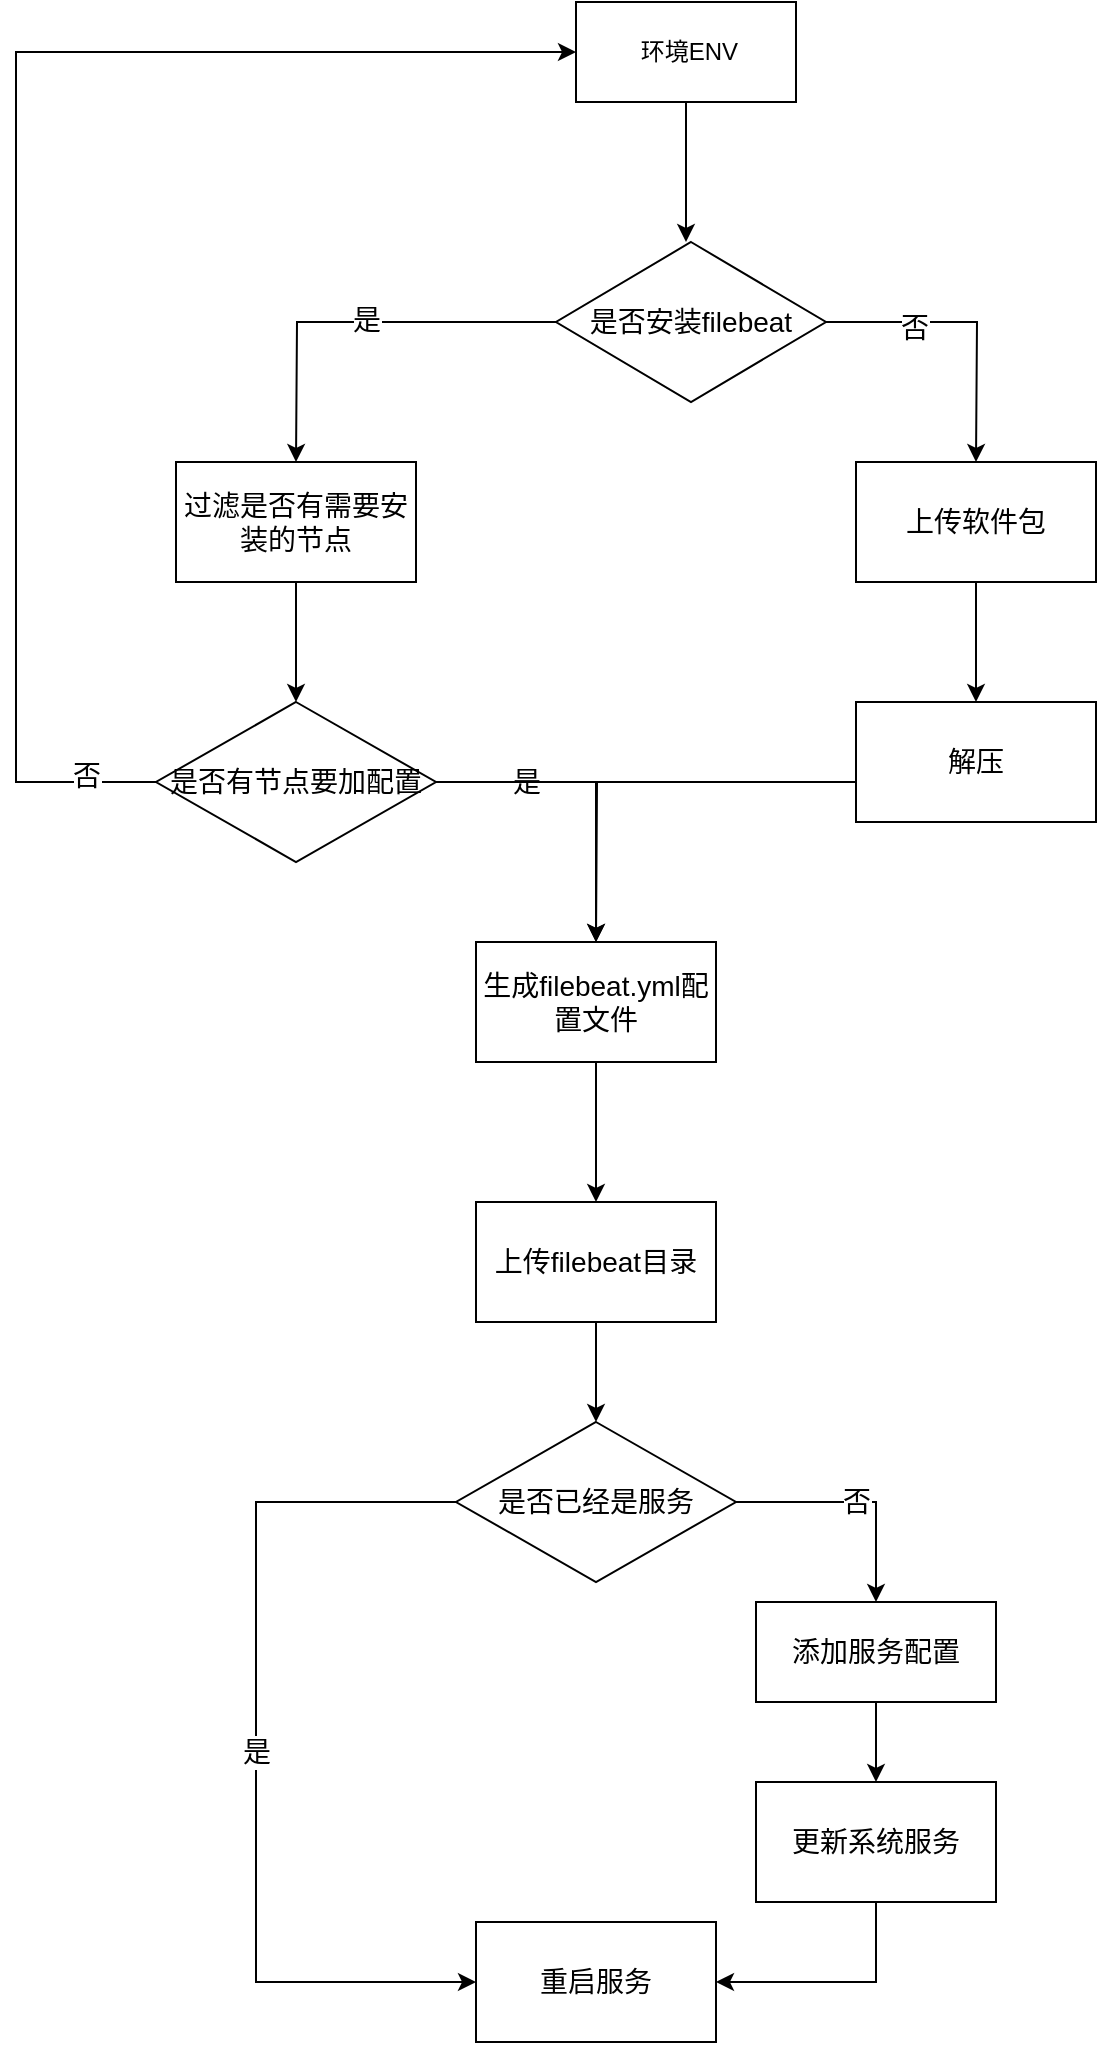 <mxfile version="18.1.2" type="github">
  <diagram id="cKEFHMUjiqopljUC_EgE" name="Page-1">
    <mxGraphModel dx="1077" dy="577" grid="1" gridSize="10" guides="1" tooltips="1" connect="1" arrows="1" fold="1" page="1" pageScale="1" pageWidth="827" pageHeight="1169" math="0" shadow="0">
      <root>
        <mxCell id="0" />
        <mxCell id="1" parent="0" />
        <mxCell id="iTW2oAXgUfm2QirYyq5k-2" style="edgeStyle=orthogonalEdgeStyle;rounded=0;orthogonalLoop=1;jettySize=auto;html=1;fontSize=14;" edge="1" parent="1" source="iTW2oAXgUfm2QirYyq5k-1">
          <mxGeometry relative="1" as="geometry">
            <mxPoint x="385" y="170" as="targetPoint" />
            <Array as="points">
              <mxPoint x="385" y="120" />
              <mxPoint x="385" y="120" />
            </Array>
          </mxGeometry>
        </mxCell>
        <mxCell id="iTW2oAXgUfm2QirYyq5k-1" value="&amp;nbsp;环境ENV" style="rounded=0;whiteSpace=wrap;html=1;" vertex="1" parent="1">
          <mxGeometry x="330" y="50" width="110" height="50" as="geometry" />
        </mxCell>
        <mxCell id="iTW2oAXgUfm2QirYyq5k-4" style="edgeStyle=orthogonalEdgeStyle;rounded=0;orthogonalLoop=1;jettySize=auto;html=1;fontSize=14;" edge="1" parent="1" source="iTW2oAXgUfm2QirYyq5k-3">
          <mxGeometry relative="1" as="geometry">
            <mxPoint x="190" y="280" as="targetPoint" />
          </mxGeometry>
        </mxCell>
        <mxCell id="iTW2oAXgUfm2QirYyq5k-6" value="是" style="edgeLabel;html=1;align=center;verticalAlign=middle;resizable=0;points=[];fontSize=14;" vertex="1" connectable="0" parent="iTW2oAXgUfm2QirYyq5k-4">
          <mxGeometry x="-0.049" y="-1" relative="1" as="geometry">
            <mxPoint as="offset" />
          </mxGeometry>
        </mxCell>
        <mxCell id="iTW2oAXgUfm2QirYyq5k-7" style="edgeStyle=orthogonalEdgeStyle;rounded=0;orthogonalLoop=1;jettySize=auto;html=1;fontSize=14;" edge="1" parent="1" source="iTW2oAXgUfm2QirYyq5k-3">
          <mxGeometry relative="1" as="geometry">
            <mxPoint x="530" y="280" as="targetPoint" />
          </mxGeometry>
        </mxCell>
        <mxCell id="iTW2oAXgUfm2QirYyq5k-8" value="否" style="edgeLabel;html=1;align=center;verticalAlign=middle;resizable=0;points=[];fontSize=14;" vertex="1" connectable="0" parent="iTW2oAXgUfm2QirYyq5k-7">
          <mxGeometry x="-0.402" y="-3" relative="1" as="geometry">
            <mxPoint as="offset" />
          </mxGeometry>
        </mxCell>
        <mxCell id="iTW2oAXgUfm2QirYyq5k-3" value="是否安装filebeat" style="rhombus;whiteSpace=wrap;html=1;fontSize=14;" vertex="1" parent="1">
          <mxGeometry x="320" y="170" width="135" height="80" as="geometry" />
        </mxCell>
        <mxCell id="iTW2oAXgUfm2QirYyq5k-10" style="edgeStyle=orthogonalEdgeStyle;rounded=0;orthogonalLoop=1;jettySize=auto;html=1;fontSize=14;" edge="1" parent="1" source="iTW2oAXgUfm2QirYyq5k-9">
          <mxGeometry relative="1" as="geometry">
            <mxPoint x="190" y="400.0" as="targetPoint" />
          </mxGeometry>
        </mxCell>
        <mxCell id="iTW2oAXgUfm2QirYyq5k-9" value="过滤是否有需要安装的节点" style="rounded=0;whiteSpace=wrap;html=1;fontSize=14;" vertex="1" parent="1">
          <mxGeometry x="130" y="280" width="120" height="60" as="geometry" />
        </mxCell>
        <mxCell id="iTW2oAXgUfm2QirYyq5k-12" style="edgeStyle=orthogonalEdgeStyle;rounded=0;orthogonalLoop=1;jettySize=auto;html=1;fontSize=14;exitX=1;exitY=0.5;exitDx=0;exitDy=0;" edge="1" parent="1" source="iTW2oAXgUfm2QirYyq5k-11">
          <mxGeometry relative="1" as="geometry">
            <mxPoint x="340" y="520" as="targetPoint" />
            <mxPoint x="400" y="440.0" as="sourcePoint" />
          </mxGeometry>
        </mxCell>
        <mxCell id="iTW2oAXgUfm2QirYyq5k-14" style="edgeStyle=orthogonalEdgeStyle;rounded=0;orthogonalLoop=1;jettySize=auto;html=1;fontSize=14;exitX=0;exitY=0.5;exitDx=0;exitDy=0;entryX=0;entryY=0.5;entryDx=0;entryDy=0;" edge="1" parent="1" source="iTW2oAXgUfm2QirYyq5k-11" target="iTW2oAXgUfm2QirYyq5k-1">
          <mxGeometry relative="1" as="geometry">
            <mxPoint x="50" y="520" as="targetPoint" />
            <mxPoint x="40" y="440.0" as="sourcePoint" />
            <Array as="points">
              <mxPoint x="50" y="440" />
              <mxPoint x="50" y="75" />
            </Array>
          </mxGeometry>
        </mxCell>
        <mxCell id="iTW2oAXgUfm2QirYyq5k-40" value="否" style="edgeLabel;html=1;align=center;verticalAlign=middle;resizable=0;points=[];fontSize=14;" vertex="1" connectable="0" parent="iTW2oAXgUfm2QirYyq5k-14">
          <mxGeometry x="-0.9" y="-3" relative="1" as="geometry">
            <mxPoint as="offset" />
          </mxGeometry>
        </mxCell>
        <mxCell id="iTW2oAXgUfm2QirYyq5k-11" value="是否有节点要加配置" style="rhombus;whiteSpace=wrap;html=1;fontSize=14;" vertex="1" parent="1">
          <mxGeometry x="120" y="400" width="140" height="80" as="geometry" />
        </mxCell>
        <mxCell id="iTW2oAXgUfm2QirYyq5k-13" value="是" style="text;html=1;align=center;verticalAlign=middle;resizable=0;points=[];autosize=1;strokeColor=none;fillColor=none;fontSize=14;" vertex="1" parent="1">
          <mxGeometry x="290" y="430" width="30" height="20" as="geometry" />
        </mxCell>
        <mxCell id="iTW2oAXgUfm2QirYyq5k-17" style="edgeStyle=orthogonalEdgeStyle;rounded=0;orthogonalLoop=1;jettySize=auto;html=1;fontSize=14;" edge="1" parent="1" source="iTW2oAXgUfm2QirYyq5k-16">
          <mxGeometry relative="1" as="geometry">
            <mxPoint x="530" y="400.0" as="targetPoint" />
          </mxGeometry>
        </mxCell>
        <mxCell id="iTW2oAXgUfm2QirYyq5k-16" value="上传软件包" style="rounded=0;whiteSpace=wrap;html=1;fontSize=14;" vertex="1" parent="1">
          <mxGeometry x="470" y="280" width="120" height="60" as="geometry" />
        </mxCell>
        <mxCell id="iTW2oAXgUfm2QirYyq5k-19" style="edgeStyle=orthogonalEdgeStyle;rounded=0;orthogonalLoop=1;jettySize=auto;html=1;fontSize=14;" edge="1" parent="1" source="iTW2oAXgUfm2QirYyq5k-18">
          <mxGeometry relative="1" as="geometry">
            <mxPoint x="340" y="650" as="targetPoint" />
          </mxGeometry>
        </mxCell>
        <mxCell id="iTW2oAXgUfm2QirYyq5k-18" value="生成filebeat.yml配置文件" style="rounded=0;whiteSpace=wrap;html=1;fontSize=14;" vertex="1" parent="1">
          <mxGeometry x="280" y="520" width="120" height="60" as="geometry" />
        </mxCell>
        <mxCell id="iTW2oAXgUfm2QirYyq5k-21" style="edgeStyle=orthogonalEdgeStyle;rounded=0;orthogonalLoop=1;jettySize=auto;html=1;fontSize=14;" edge="1" parent="1" source="iTW2oAXgUfm2QirYyq5k-20">
          <mxGeometry relative="1" as="geometry">
            <mxPoint x="340" y="760" as="targetPoint" />
          </mxGeometry>
        </mxCell>
        <mxCell id="iTW2oAXgUfm2QirYyq5k-20" value="上传filebeat目录" style="rounded=0;whiteSpace=wrap;html=1;fontSize=14;" vertex="1" parent="1">
          <mxGeometry x="280" y="650" width="120" height="60" as="geometry" />
        </mxCell>
        <mxCell id="iTW2oAXgUfm2QirYyq5k-29" style="edgeStyle=orthogonalEdgeStyle;rounded=0;orthogonalLoop=1;jettySize=auto;html=1;fontSize=14;" edge="1" parent="1" source="iTW2oAXgUfm2QirYyq5k-24">
          <mxGeometry relative="1" as="geometry">
            <mxPoint x="340" y="520.0" as="targetPoint" />
            <Array as="points">
              <mxPoint x="340" y="440" />
            </Array>
          </mxGeometry>
        </mxCell>
        <mxCell id="iTW2oAXgUfm2QirYyq5k-24" value="解压" style="rounded=0;whiteSpace=wrap;html=1;fontSize=14;" vertex="1" parent="1">
          <mxGeometry x="470" y="400" width="120" height="60" as="geometry" />
        </mxCell>
        <mxCell id="iTW2oAXgUfm2QirYyq5k-32" value="是" style="edgeStyle=orthogonalEdgeStyle;rounded=0;orthogonalLoop=1;jettySize=auto;html=1;fontSize=14;entryX=0;entryY=0.5;entryDx=0;entryDy=0;" edge="1" parent="1" source="iTW2oAXgUfm2QirYyq5k-31" target="iTW2oAXgUfm2QirYyq5k-34">
          <mxGeometry relative="1" as="geometry">
            <mxPoint x="190" y="900" as="targetPoint" />
            <Array as="points">
              <mxPoint x="170" y="800" />
              <mxPoint x="170" y="1040" />
            </Array>
          </mxGeometry>
        </mxCell>
        <mxCell id="iTW2oAXgUfm2QirYyq5k-33" value="否" style="edgeStyle=orthogonalEdgeStyle;rounded=0;orthogonalLoop=1;jettySize=auto;html=1;fontSize=14;entryX=0.5;entryY=0;entryDx=0;entryDy=0;" edge="1" parent="1" source="iTW2oAXgUfm2QirYyq5k-31" target="iTW2oAXgUfm2QirYyq5k-35">
          <mxGeometry relative="1" as="geometry">
            <mxPoint x="480" y="890" as="targetPoint" />
          </mxGeometry>
        </mxCell>
        <mxCell id="iTW2oAXgUfm2QirYyq5k-31" value="&lt;span style=&quot;&quot;&gt;是否已经是服务&lt;/span&gt;" style="rhombus;whiteSpace=wrap;html=1;fontSize=14;" vertex="1" parent="1">
          <mxGeometry x="270" y="760" width="140" height="80" as="geometry" />
        </mxCell>
        <mxCell id="iTW2oAXgUfm2QirYyq5k-34" value="重启服务" style="rounded=0;whiteSpace=wrap;html=1;fontSize=14;" vertex="1" parent="1">
          <mxGeometry x="280" y="1010" width="120" height="60" as="geometry" />
        </mxCell>
        <mxCell id="iTW2oAXgUfm2QirYyq5k-38" style="edgeStyle=orthogonalEdgeStyle;rounded=0;orthogonalLoop=1;jettySize=auto;html=1;entryX=0.5;entryY=0;entryDx=0;entryDy=0;fontSize=14;" edge="1" parent="1" source="iTW2oAXgUfm2QirYyq5k-35" target="iTW2oAXgUfm2QirYyq5k-37">
          <mxGeometry relative="1" as="geometry" />
        </mxCell>
        <mxCell id="iTW2oAXgUfm2QirYyq5k-35" value="添加服务配置" style="rounded=0;whiteSpace=wrap;html=1;fontSize=14;" vertex="1" parent="1">
          <mxGeometry x="420" y="850" width="120" height="50" as="geometry" />
        </mxCell>
        <mxCell id="iTW2oAXgUfm2QirYyq5k-39" style="edgeStyle=orthogonalEdgeStyle;rounded=0;orthogonalLoop=1;jettySize=auto;html=1;entryX=1;entryY=0.5;entryDx=0;entryDy=0;fontSize=14;" edge="1" parent="1" source="iTW2oAXgUfm2QirYyq5k-37" target="iTW2oAXgUfm2QirYyq5k-34">
          <mxGeometry relative="1" as="geometry">
            <Array as="points">
              <mxPoint x="480" y="1040" />
            </Array>
          </mxGeometry>
        </mxCell>
        <mxCell id="iTW2oAXgUfm2QirYyq5k-37" value="更新系统服务" style="rounded=0;whiteSpace=wrap;html=1;fontSize=14;" vertex="1" parent="1">
          <mxGeometry x="420" y="940" width="120" height="60" as="geometry" />
        </mxCell>
      </root>
    </mxGraphModel>
  </diagram>
</mxfile>
